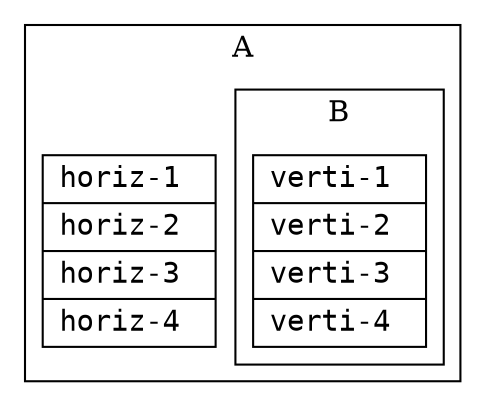 digraph graphname {
    node [fontname=Monospace, fontsize=14]; 
    subgraph clusterMasterBox {
        node [shape=record];
        l1 [label = "{ horiz-1 \r| \
 horiz-2 \r| \
 horiz-3 \r| \
 horiz-4 \r} \
"];
        subgraph clusterSubRotateBox {
            rotate=90;
            node [shape=record,rotate=90];
            l2 [label = "{ verti-1 \r| \
 verti-2 \r| \
 verti-3 \r| \
 verti-4 \r} \
"];     
            label="B";
        }
    label="A"
    }
}

